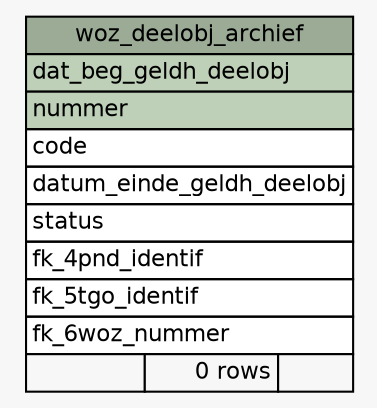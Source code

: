 // dot 2.43.0 on Linux 5.13.0-28-generic
// SchemaSpy rev Unknown
digraph "woz_deelobj_archief" {
  graph [
    rankdir="RL"
    bgcolor="#f7f7f7"
    nodesep="0.18"
    ranksep="0.46"
    fontname="Helvetica"
    fontsize="11"
  ];
  node [
    fontname="Helvetica"
    fontsize="11"
    shape="plaintext"
  ];
  edge [
    arrowsize="0.8"
  ];
  "woz_deelobj_archief" [
    label=<
    <TABLE BORDER="0" CELLBORDER="1" CELLSPACING="0" BGCOLOR="#ffffff">
      <TR><TD COLSPAN="3" BGCOLOR="#9bab96" ALIGN="CENTER">woz_deelobj_archief</TD></TR>
      <TR><TD PORT="dat_beg_geldh_deelobj" COLSPAN="3" BGCOLOR="#bed1b8" ALIGN="LEFT">dat_beg_geldh_deelobj</TD></TR>
      <TR><TD PORT="nummer" COLSPAN="3" BGCOLOR="#bed1b8" ALIGN="LEFT">nummer</TD></TR>
      <TR><TD PORT="code" COLSPAN="3" ALIGN="LEFT">code</TD></TR>
      <TR><TD PORT="datum_einde_geldh_deelobj" COLSPAN="3" ALIGN="LEFT">datum_einde_geldh_deelobj</TD></TR>
      <TR><TD PORT="status" COLSPAN="3" ALIGN="LEFT">status</TD></TR>
      <TR><TD PORT="fk_4pnd_identif" COLSPAN="3" ALIGN="LEFT">fk_4pnd_identif</TD></TR>
      <TR><TD PORT="fk_5tgo_identif" COLSPAN="3" ALIGN="LEFT">fk_5tgo_identif</TD></TR>
      <TR><TD PORT="fk_6woz_nummer" COLSPAN="3" ALIGN="LEFT">fk_6woz_nummer</TD></TR>
      <TR><TD ALIGN="LEFT" BGCOLOR="#f7f7f7">  </TD><TD ALIGN="RIGHT" BGCOLOR="#f7f7f7">0 rows</TD><TD ALIGN="RIGHT" BGCOLOR="#f7f7f7">  </TD></TR>
    </TABLE>>
    URL="tables/woz_deelobj_archief.html"
    tooltip="woz_deelobj_archief"
  ];
}
